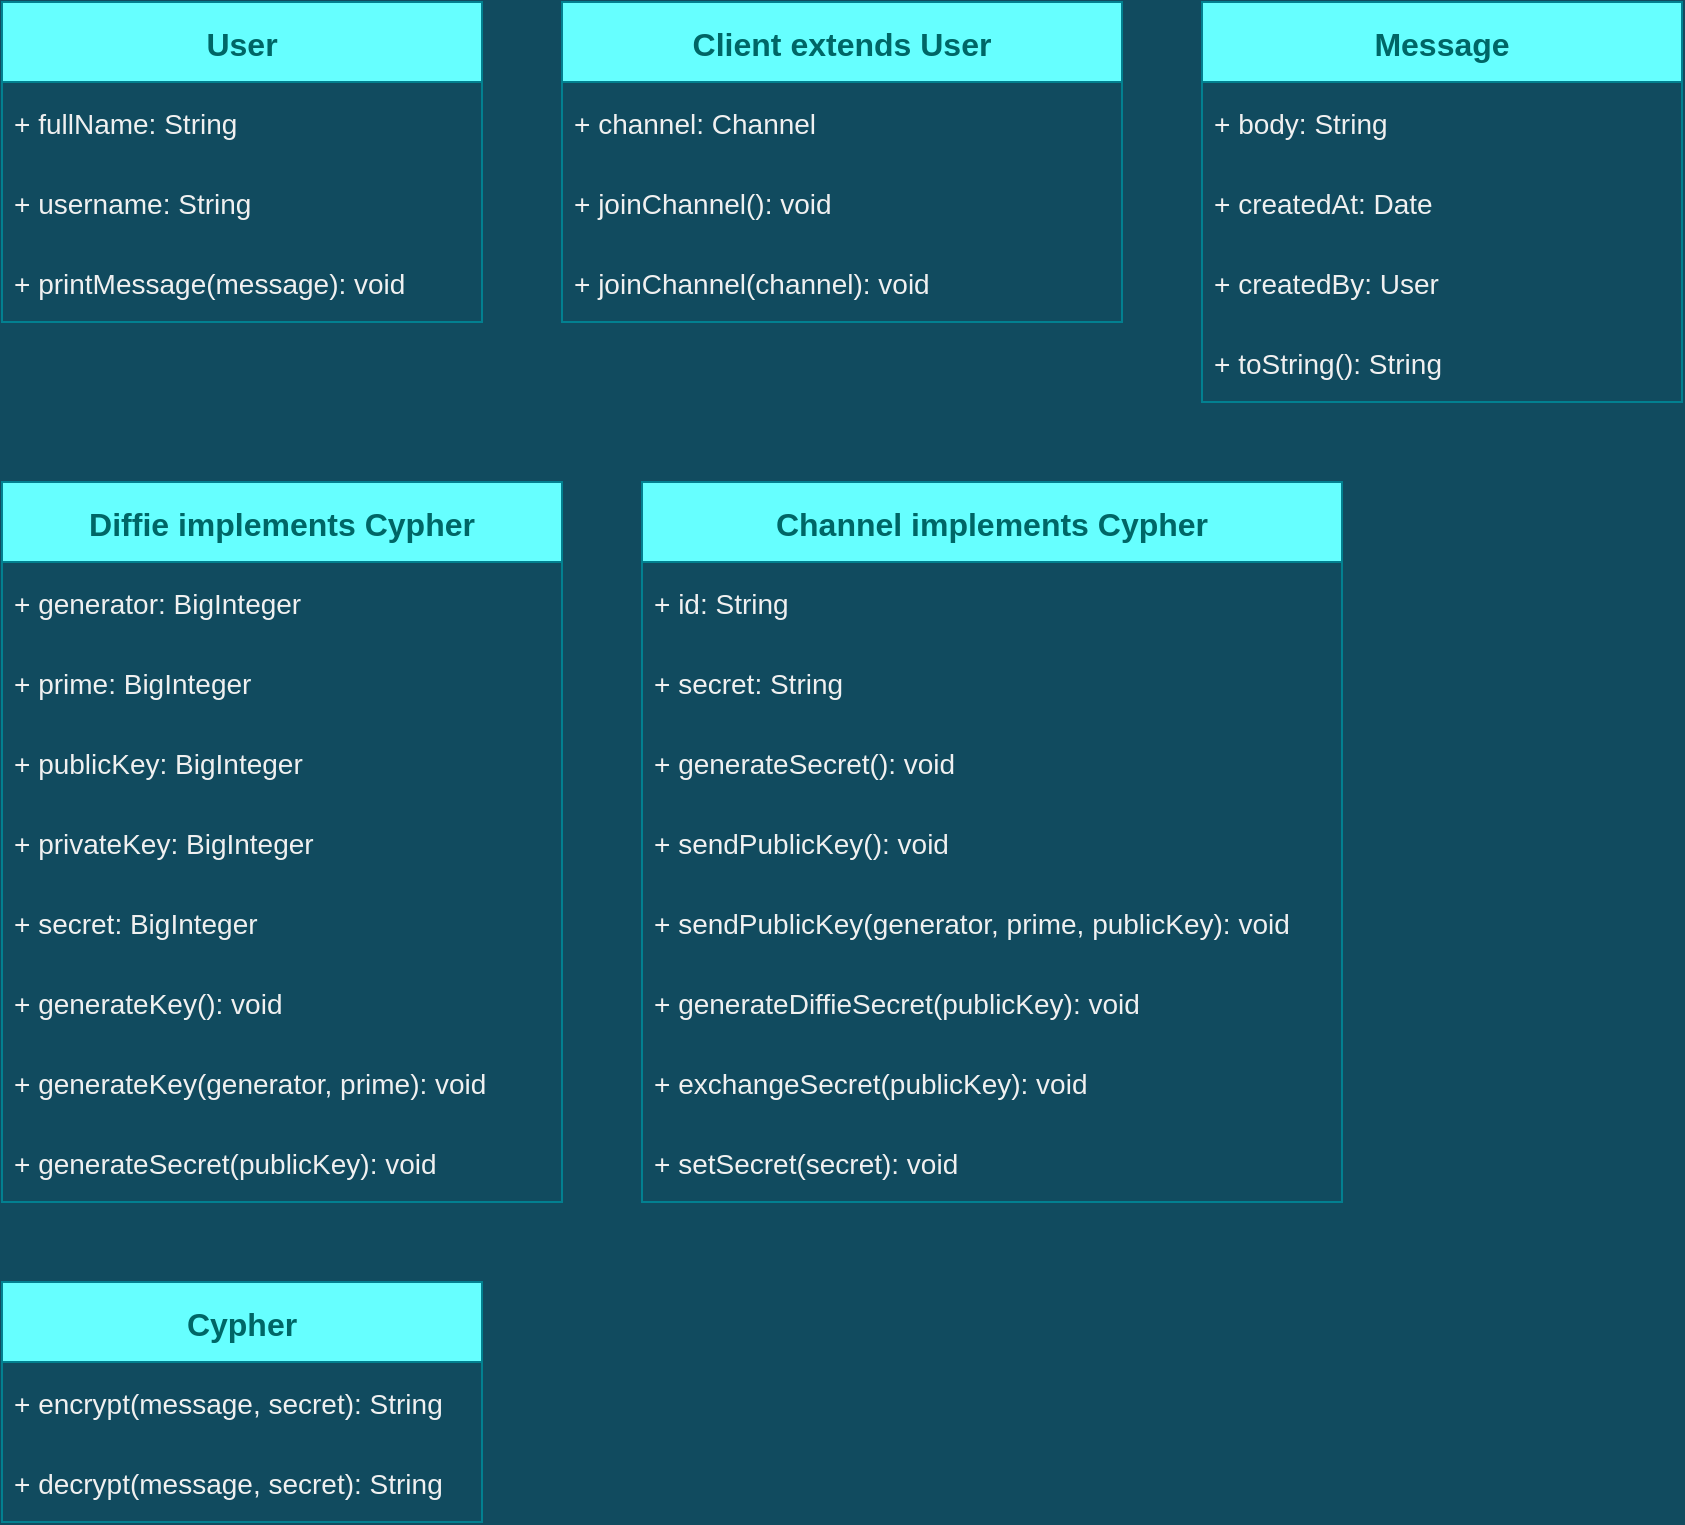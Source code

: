 <mxfile version="14.5.3" type="device"><diagram id="PjmM5JgQoFMtlLx1iWcS" name="Page-1"><mxGraphModel dx="1694" dy="1056" grid="1" gridSize="10" guides="1" tooltips="1" connect="1" arrows="1" fold="1" page="1" pageScale="1" pageWidth="1654" pageHeight="1169" background="#114B5F" math="0" shadow="0"><root><mxCell id="0"/><mxCell id="1" parent="0"/><mxCell id="WbNnwqEAPJLIV9r3NUOc-11" value="Channel implements Cypher" style="swimlane;fontStyle=1;align=center;verticalAlign=middle;childLayout=stackLayout;horizontal=1;startSize=40;horizontalStack=0;resizeParent=1;resizeParentMax=0;resizeLast=0;collapsible=1;marginBottom=0;rounded=0;sketch=0;strokeColor=#028090;fillColor=#66FFFF;fontColor=#006666;fontSize=16;" vertex="1" parent="1"><mxGeometry x="440" y="320" width="350" height="360" as="geometry"/></mxCell><mxCell id="WbNnwqEAPJLIV9r3NUOc-12" value="+ id: String" style="text;strokeColor=none;fillColor=none;align=left;verticalAlign=middle;spacingLeft=4;spacingRight=4;overflow=hidden;rotatable=0;points=[[0,0.5],[1,0.5]];portConstraint=eastwest;fontColor=#F0F0F0;fontSize=14;" vertex="1" parent="WbNnwqEAPJLIV9r3NUOc-11"><mxGeometry y="40" width="350" height="40" as="geometry"/></mxCell><mxCell id="WbNnwqEAPJLIV9r3NUOc-13" value="+ secret: String" style="text;strokeColor=none;fillColor=none;align=left;verticalAlign=middle;spacingLeft=4;spacingRight=4;overflow=hidden;rotatable=0;points=[[0,0.5],[1,0.5]];portConstraint=eastwest;fontColor=#F0F0F0;fontSize=14;" vertex="1" parent="WbNnwqEAPJLIV9r3NUOc-11"><mxGeometry y="80" width="350" height="40" as="geometry"/></mxCell><mxCell id="WbNnwqEAPJLIV9r3NUOc-14" value="+ generateSecret(): void" style="text;strokeColor=none;fillColor=none;align=left;verticalAlign=middle;spacingLeft=4;spacingRight=4;overflow=hidden;rotatable=0;points=[[0,0.5],[1,0.5]];portConstraint=eastwest;fontColor=#f0f0f0;fontSize=14;" vertex="1" parent="WbNnwqEAPJLIV9r3NUOc-11"><mxGeometry y="120" width="350" height="40" as="geometry"/></mxCell><mxCell id="WbNnwqEAPJLIV9r3NUOc-15" value="+ sendPublicKey(): void" style="text;strokeColor=none;fillColor=none;align=left;verticalAlign=middle;spacingLeft=4;spacingRight=4;overflow=hidden;rotatable=0;points=[[0,0.5],[1,0.5]];portConstraint=eastwest;fontColor=#f0f0f0;fontSize=14;" vertex="1" parent="WbNnwqEAPJLIV9r3NUOc-11"><mxGeometry y="160" width="350" height="40" as="geometry"/></mxCell><mxCell id="WbNnwqEAPJLIV9r3NUOc-66" value="+ sendPublicKey(generator, prime, publicKey): void" style="text;strokeColor=none;fillColor=none;align=left;verticalAlign=middle;spacingLeft=4;spacingRight=4;overflow=hidden;rotatable=0;points=[[0,0.5],[1,0.5]];portConstraint=eastwest;fontColor=#f0f0f0;fontSize=14;" vertex="1" parent="WbNnwqEAPJLIV9r3NUOc-11"><mxGeometry y="200" width="350" height="40" as="geometry"/></mxCell><mxCell id="WbNnwqEAPJLIV9r3NUOc-67" value="+ generateDiffieSecret(publicKey): void" style="text;strokeColor=none;fillColor=none;align=left;verticalAlign=middle;spacingLeft=4;spacingRight=4;overflow=hidden;rotatable=0;points=[[0,0.5],[1,0.5]];portConstraint=eastwest;fontColor=#f0f0f0;fontSize=14;" vertex="1" parent="WbNnwqEAPJLIV9r3NUOc-11"><mxGeometry y="240" width="350" height="40" as="geometry"/></mxCell><mxCell id="WbNnwqEAPJLIV9r3NUOc-30" value="+ exchangeSecret(publicKey): void" style="text;strokeColor=none;fillColor=none;align=left;verticalAlign=middle;spacingLeft=4;spacingRight=4;overflow=hidden;rotatable=0;points=[[0,0.5],[1,0.5]];portConstraint=eastwest;fontColor=#f0f0f0;fontSize=14;" vertex="1" parent="WbNnwqEAPJLIV9r3NUOc-11"><mxGeometry y="280" width="350" height="40" as="geometry"/></mxCell><mxCell id="WbNnwqEAPJLIV9r3NUOc-36" value="+ setSecret(secret): void" style="text;strokeColor=none;fillColor=none;align=left;verticalAlign=middle;spacingLeft=4;spacingRight=4;overflow=hidden;rotatable=0;points=[[0,0.5],[1,0.5]];portConstraint=eastwest;fontColor=#f0f0f0;fontSize=14;" vertex="1" parent="WbNnwqEAPJLIV9r3NUOc-11"><mxGeometry y="320" width="350" height="40" as="geometry"/></mxCell><mxCell id="WbNnwqEAPJLIV9r3NUOc-16" value="Diffie implements Cypher" style="swimlane;fontStyle=1;align=center;verticalAlign=middle;childLayout=stackLayout;horizontal=1;startSize=40;horizontalStack=0;resizeParent=1;resizeParentMax=0;resizeLast=0;collapsible=1;marginBottom=0;rounded=0;sketch=0;strokeColor=#028090;fillColor=#66FFFF;fontColor=#006666;fontSize=16;" vertex="1" parent="1"><mxGeometry x="120" y="320" width="280" height="360" as="geometry"/></mxCell><mxCell id="WbNnwqEAPJLIV9r3NUOc-17" value="+ generator: BigInteger" style="text;strokeColor=none;fillColor=none;align=left;verticalAlign=middle;spacingLeft=4;spacingRight=4;overflow=hidden;rotatable=0;points=[[0,0.5],[1,0.5]];portConstraint=eastwest;fontColor=#F0F0F0;fontSize=14;" vertex="1" parent="WbNnwqEAPJLIV9r3NUOc-16"><mxGeometry y="40" width="280" height="40" as="geometry"/></mxCell><mxCell id="WbNnwqEAPJLIV9r3NUOc-18" value="+ prime: BigInteger" style="text;strokeColor=none;fillColor=none;align=left;verticalAlign=middle;spacingLeft=4;spacingRight=4;overflow=hidden;rotatable=0;points=[[0,0.5],[1,0.5]];portConstraint=eastwest;fontColor=#F0F0F0;fontSize=14;" vertex="1" parent="WbNnwqEAPJLIV9r3NUOc-16"><mxGeometry y="80" width="280" height="40" as="geometry"/></mxCell><mxCell id="WbNnwqEAPJLIV9r3NUOc-22" value="+ publicKey: BigInteger" style="text;strokeColor=none;fillColor=none;align=left;verticalAlign=middle;spacingLeft=4;spacingRight=4;overflow=hidden;rotatable=0;points=[[0,0.5],[1,0.5]];portConstraint=eastwest;fontColor=#F0F0F0;fontSize=14;" vertex="1" parent="WbNnwqEAPJLIV9r3NUOc-16"><mxGeometry y="120" width="280" height="40" as="geometry"/></mxCell><mxCell id="WbNnwqEAPJLIV9r3NUOc-21" value="+ privateKey: BigInteger" style="text;strokeColor=none;fillColor=none;align=left;verticalAlign=middle;spacingLeft=4;spacingRight=4;overflow=hidden;rotatable=0;points=[[0,0.5],[1,0.5]];portConstraint=eastwest;fontColor=#F0F0F0;fontSize=14;" vertex="1" parent="WbNnwqEAPJLIV9r3NUOc-16"><mxGeometry y="160" width="280" height="40" as="geometry"/></mxCell><mxCell id="WbNnwqEAPJLIV9r3NUOc-27" value="+ secret: BigInteger" style="text;strokeColor=none;fillColor=none;align=left;verticalAlign=middle;spacingLeft=4;spacingRight=4;overflow=hidden;rotatable=0;points=[[0,0.5],[1,0.5]];portConstraint=eastwest;fontColor=#F0F0F0;fontSize=14;" vertex="1" parent="WbNnwqEAPJLIV9r3NUOc-16"><mxGeometry y="200" width="280" height="40" as="geometry"/></mxCell><mxCell id="WbNnwqEAPJLIV9r3NUOc-19" value="+ generateKey(): void" style="text;strokeColor=none;fillColor=none;align=left;verticalAlign=middle;spacingLeft=4;spacingRight=4;overflow=hidden;rotatable=0;points=[[0,0.5],[1,0.5]];portConstraint=eastwest;fontColor=#f0f0f0;fontSize=14;" vertex="1" parent="WbNnwqEAPJLIV9r3NUOc-16"><mxGeometry y="240" width="280" height="40" as="geometry"/></mxCell><mxCell id="WbNnwqEAPJLIV9r3NUOc-25" value="+ generateKey(generator, prime): void" style="text;strokeColor=none;fillColor=none;align=left;verticalAlign=middle;spacingLeft=4;spacingRight=4;overflow=hidden;rotatable=0;points=[[0,0.5],[1,0.5]];portConstraint=eastwest;fontColor=#f0f0f0;fontSize=14;" vertex="1" parent="WbNnwqEAPJLIV9r3NUOc-16"><mxGeometry y="280" width="280" height="40" as="geometry"/></mxCell><mxCell id="WbNnwqEAPJLIV9r3NUOc-28" value="+ generateSecret(publicKey): void" style="text;strokeColor=none;fillColor=none;align=left;verticalAlign=middle;spacingLeft=4;spacingRight=4;overflow=hidden;rotatable=0;points=[[0,0.5],[1,0.5]];portConstraint=eastwest;fontColor=#f0f0f0;fontSize=14;" vertex="1" parent="WbNnwqEAPJLIV9r3NUOc-16"><mxGeometry y="320" width="280" height="40" as="geometry"/></mxCell><mxCell id="WbNnwqEAPJLIV9r3NUOc-31" value="Cypher" style="swimlane;fontStyle=1;align=center;verticalAlign=middle;childLayout=stackLayout;horizontal=1;startSize=40;horizontalStack=0;resizeParent=1;resizeParentMax=0;resizeLast=0;collapsible=1;marginBottom=0;rounded=0;sketch=0;strokeColor=#028090;fillColor=#66FFFF;fontColor=#006666;fontSize=16;" vertex="1" parent="1"><mxGeometry x="120" y="720" width="240" height="120" as="geometry"/></mxCell><mxCell id="WbNnwqEAPJLIV9r3NUOc-34" value="+ encrypt(message, secret): String" style="text;strokeColor=none;fillColor=none;align=left;verticalAlign=middle;spacingLeft=4;spacingRight=4;overflow=hidden;rotatable=0;points=[[0,0.5],[1,0.5]];portConstraint=eastwest;fontColor=#f0f0f0;fontSize=14;" vertex="1" parent="WbNnwqEAPJLIV9r3NUOc-31"><mxGeometry y="40" width="240" height="40" as="geometry"/></mxCell><mxCell id="WbNnwqEAPJLIV9r3NUOc-35" value="+ decrypt(message, secret): String" style="text;strokeColor=none;fillColor=none;align=left;verticalAlign=middle;spacingLeft=4;spacingRight=4;overflow=hidden;rotatable=0;points=[[0,0.5],[1,0.5]];portConstraint=eastwest;fontColor=#f0f0f0;fontSize=14;" vertex="1" parent="WbNnwqEAPJLIV9r3NUOc-31"><mxGeometry y="80" width="240" height="40" as="geometry"/></mxCell><mxCell id="WbNnwqEAPJLIV9r3NUOc-37" value="Message" style="swimlane;fontStyle=1;align=center;verticalAlign=middle;childLayout=stackLayout;horizontal=1;startSize=40;horizontalStack=0;resizeParent=1;resizeParentMax=0;resizeLast=0;collapsible=1;marginBottom=0;rounded=0;sketch=0;strokeColor=#028090;fillColor=#66FFFF;fontColor=#006666;fontSize=16;" vertex="1" parent="1"><mxGeometry x="720" y="80" width="240" height="200" as="geometry"/></mxCell><mxCell id="WbNnwqEAPJLIV9r3NUOc-38" value="+ body: String" style="text;strokeColor=none;fillColor=none;align=left;verticalAlign=middle;spacingLeft=4;spacingRight=4;overflow=hidden;rotatable=0;points=[[0,0.5],[1,0.5]];portConstraint=eastwest;fontColor=#f0f0f0;fontSize=14;" vertex="1" parent="WbNnwqEAPJLIV9r3NUOc-37"><mxGeometry y="40" width="240" height="40" as="geometry"/></mxCell><mxCell id="WbNnwqEAPJLIV9r3NUOc-40" value="+ createdAt: Date" style="text;strokeColor=none;fillColor=none;align=left;verticalAlign=middle;spacingLeft=4;spacingRight=4;overflow=hidden;rotatable=0;points=[[0,0.5],[1,0.5]];portConstraint=eastwest;fontColor=#f0f0f0;fontSize=14;" vertex="1" parent="WbNnwqEAPJLIV9r3NUOc-37"><mxGeometry y="80" width="240" height="40" as="geometry"/></mxCell><mxCell id="WbNnwqEAPJLIV9r3NUOc-41" value="+ createdBy: User" style="text;strokeColor=none;fillColor=none;align=left;verticalAlign=middle;spacingLeft=4;spacingRight=4;overflow=hidden;rotatable=0;points=[[0,0.5],[1,0.5]];portConstraint=eastwest;fontColor=#f0f0f0;fontSize=14;" vertex="1" parent="WbNnwqEAPJLIV9r3NUOc-37"><mxGeometry y="120" width="240" height="40" as="geometry"/></mxCell><mxCell id="WbNnwqEAPJLIV9r3NUOc-39" value="+ toString(): String" style="text;strokeColor=none;fillColor=none;align=left;verticalAlign=middle;spacingLeft=4;spacingRight=4;overflow=hidden;rotatable=0;points=[[0,0.5],[1,0.5]];portConstraint=eastwest;fontColor=#f0f0f0;fontSize=14;" vertex="1" parent="WbNnwqEAPJLIV9r3NUOc-37"><mxGeometry y="160" width="240" height="40" as="geometry"/></mxCell><mxCell id="WbNnwqEAPJLIV9r3NUOc-42" value="User" style="swimlane;fontStyle=1;align=center;verticalAlign=middle;childLayout=stackLayout;horizontal=1;startSize=40;horizontalStack=0;resizeParent=1;resizeParentMax=0;resizeLast=0;collapsible=1;marginBottom=0;rounded=0;sketch=0;strokeColor=#028090;fillColor=#66FFFF;fontColor=#006666;fontSize=16;" vertex="1" parent="1"><mxGeometry x="120" y="80" width="240" height="160" as="geometry"/></mxCell><mxCell id="WbNnwqEAPJLIV9r3NUOc-43" value="+ fullName: String" style="text;strokeColor=none;fillColor=none;align=left;verticalAlign=middle;spacingLeft=4;spacingRight=4;overflow=hidden;rotatable=0;points=[[0,0.5],[1,0.5]];portConstraint=eastwest;fontColor=#F0F0F0;fontSize=14;" vertex="1" parent="WbNnwqEAPJLIV9r3NUOc-42"><mxGeometry y="40" width="240" height="40" as="geometry"/></mxCell><mxCell id="WbNnwqEAPJLIV9r3NUOc-44" value="+ username: String" style="text;strokeColor=none;fillColor=none;align=left;verticalAlign=middle;spacingLeft=4;spacingRight=4;overflow=hidden;rotatable=0;points=[[0,0.5],[1,0.5]];portConstraint=eastwest;fontColor=#F0F0F0;fontSize=14;" vertex="1" parent="WbNnwqEAPJLIV9r3NUOc-42"><mxGeometry y="80" width="240" height="40" as="geometry"/></mxCell><mxCell id="WbNnwqEAPJLIV9r3NUOc-45" value="+ printMessage(message): void" style="text;strokeColor=none;fillColor=none;align=left;verticalAlign=middle;spacingLeft=4;spacingRight=4;overflow=hidden;rotatable=0;points=[[0,0.5],[1,0.5]];portConstraint=eastwest;fontColor=#f0f0f0;fontSize=14;" vertex="1" parent="WbNnwqEAPJLIV9r3NUOc-42"><mxGeometry y="120" width="240" height="40" as="geometry"/></mxCell><mxCell id="WbNnwqEAPJLIV9r3NUOc-57" value="Client extends User" style="swimlane;fontStyle=1;align=center;verticalAlign=middle;childLayout=stackLayout;horizontal=1;startSize=40;horizontalStack=0;resizeParent=1;resizeParentMax=0;resizeLast=0;collapsible=1;marginBottom=0;rounded=0;sketch=0;strokeColor=#028090;fillColor=#66FFFF;fontColor=#006666;fontSize=16;" vertex="1" parent="1"><mxGeometry x="400" y="80" width="280" height="160" as="geometry"/></mxCell><mxCell id="WbNnwqEAPJLIV9r3NUOc-58" value="+ channel: Channel" style="text;strokeColor=none;fillColor=none;align=left;verticalAlign=middle;spacingLeft=4;spacingRight=4;overflow=hidden;rotatable=0;points=[[0,0.5],[1,0.5]];portConstraint=eastwest;fontColor=#F0F0F0;fontSize=14;" vertex="1" parent="WbNnwqEAPJLIV9r3NUOc-57"><mxGeometry y="40" width="280" height="40" as="geometry"/></mxCell><mxCell id="WbNnwqEAPJLIV9r3NUOc-59" value="+ joinChannel(): void" style="text;strokeColor=none;fillColor=none;align=left;verticalAlign=middle;spacingLeft=4;spacingRight=4;overflow=hidden;rotatable=0;points=[[0,0.5],[1,0.5]];portConstraint=eastwest;fontColor=#F0F0F0;fontSize=14;" vertex="1" parent="WbNnwqEAPJLIV9r3NUOc-57"><mxGeometry y="80" width="280" height="40" as="geometry"/></mxCell><mxCell id="WbNnwqEAPJLIV9r3NUOc-60" value="+ joinChannel(channel): void" style="text;strokeColor=none;fillColor=none;align=left;verticalAlign=middle;spacingLeft=4;spacingRight=4;overflow=hidden;rotatable=0;points=[[0,0.5],[1,0.5]];portConstraint=eastwest;fontColor=#F0F0F0;fontSize=14;" vertex="1" parent="WbNnwqEAPJLIV9r3NUOc-57"><mxGeometry y="120" width="280" height="40" as="geometry"/></mxCell></root></mxGraphModel></diagram></mxfile>